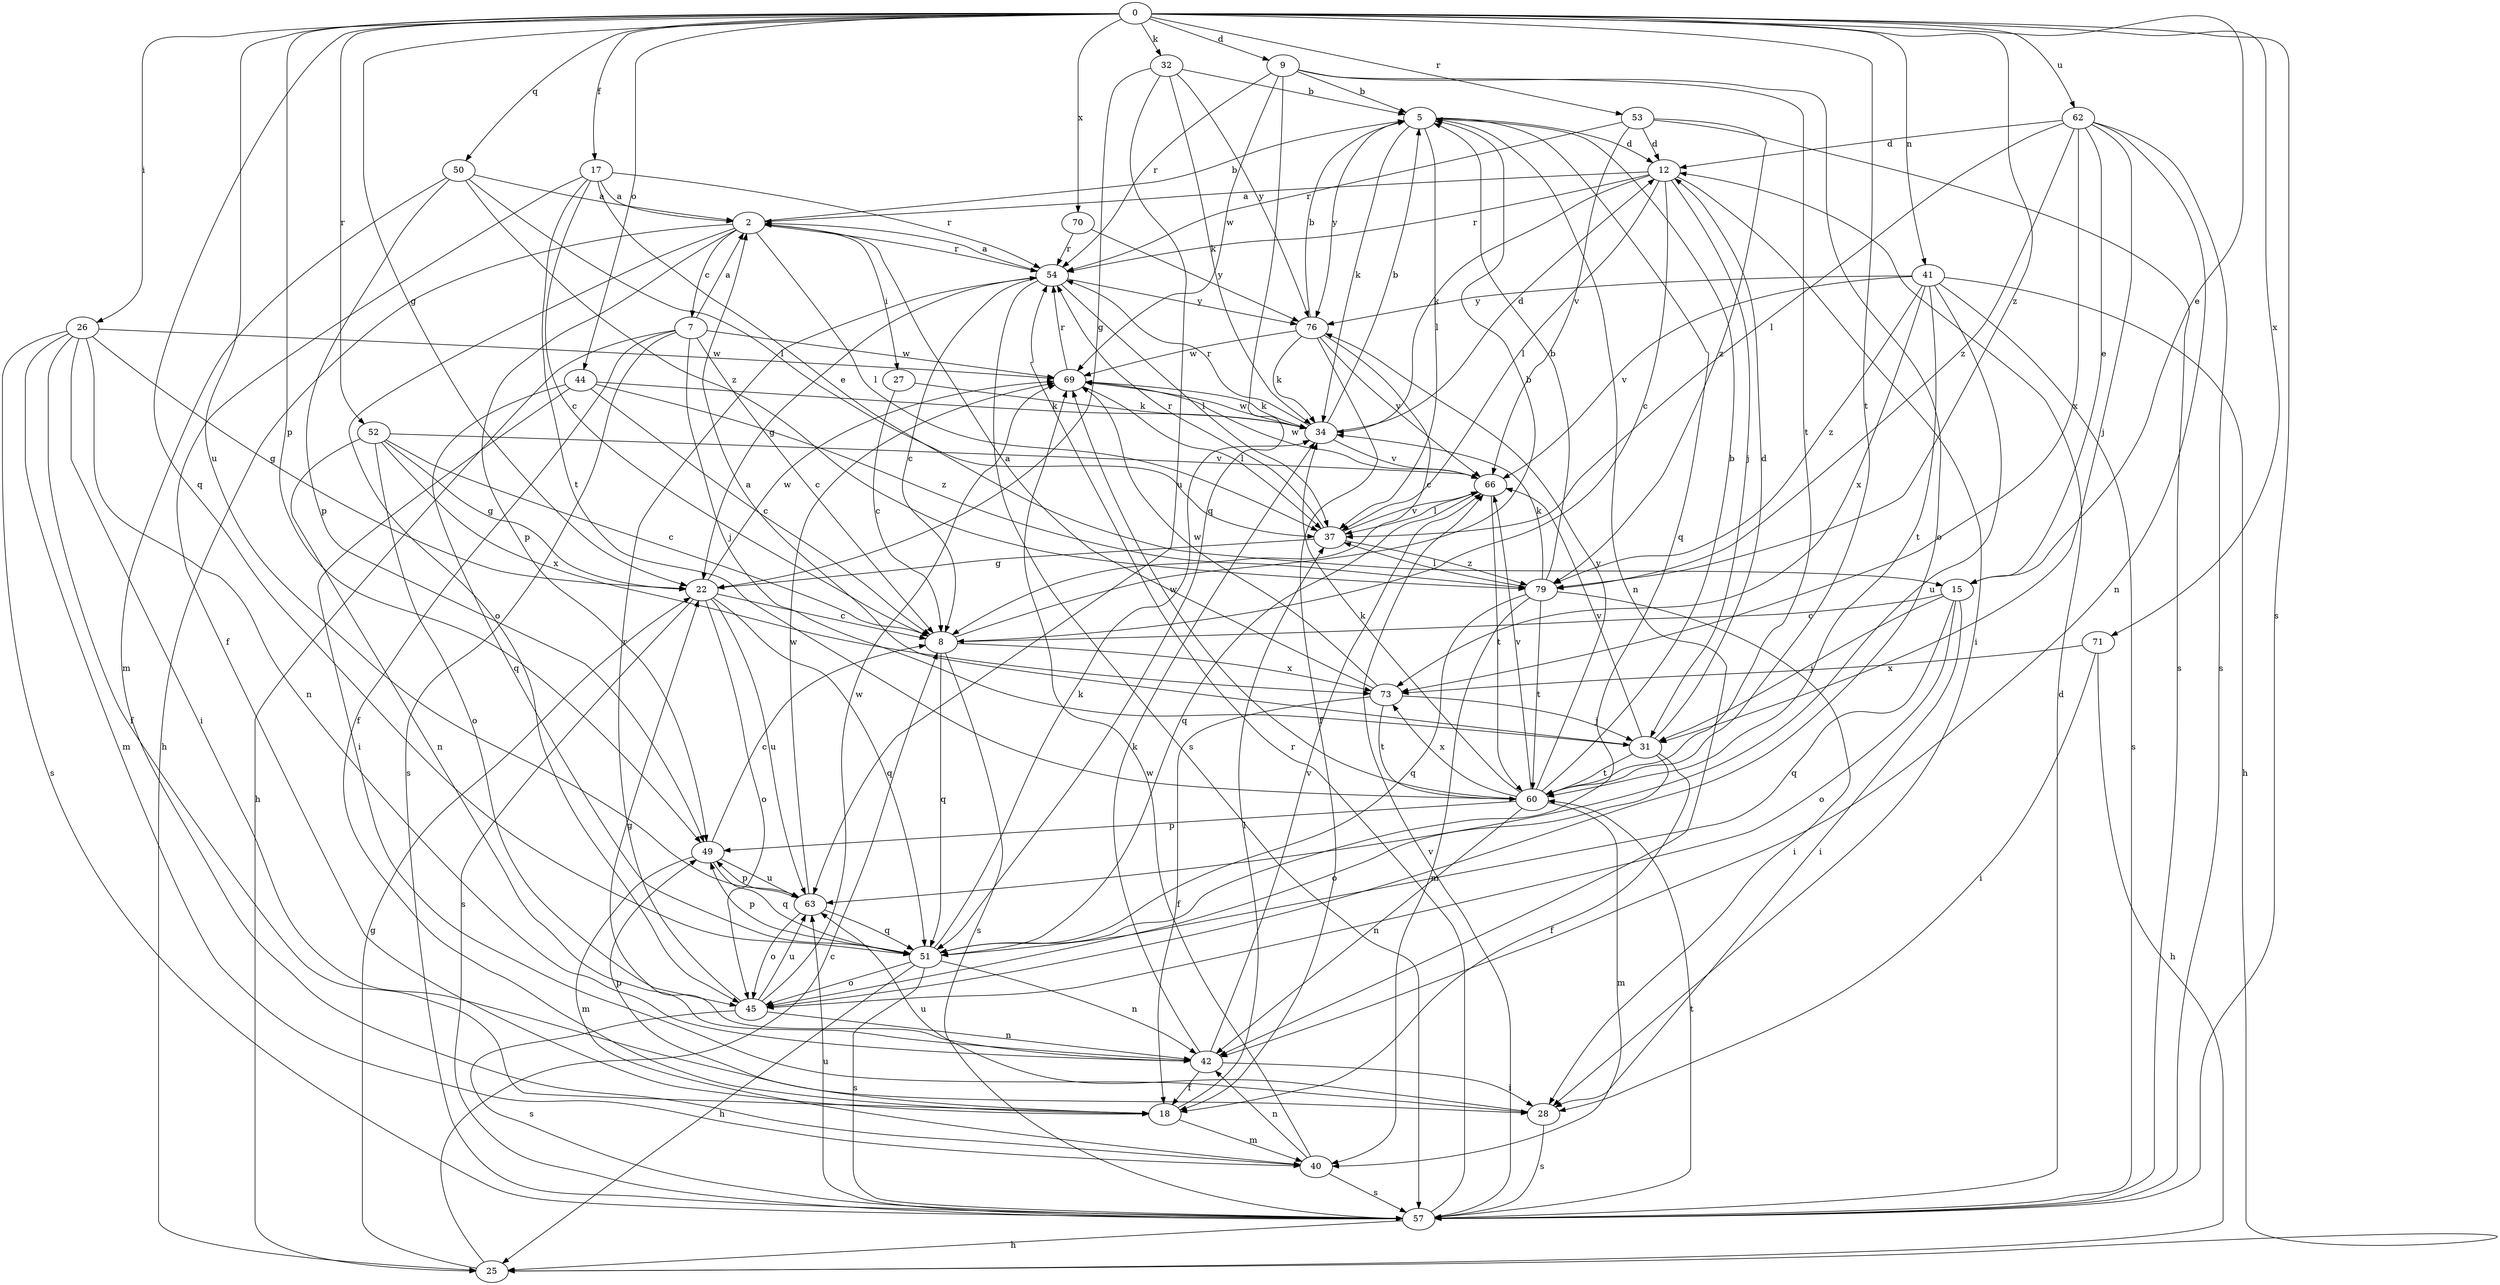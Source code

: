 strict digraph  {
0;
2;
5;
7;
8;
9;
12;
15;
17;
18;
22;
25;
26;
27;
28;
31;
32;
34;
37;
40;
41;
42;
44;
45;
49;
50;
51;
52;
53;
54;
57;
60;
62;
63;
66;
69;
70;
71;
73;
76;
79;
0 -> 9  [label=d];
0 -> 15  [label=e];
0 -> 17  [label=f];
0 -> 22  [label=g];
0 -> 26  [label=i];
0 -> 32  [label=k];
0 -> 41  [label=n];
0 -> 44  [label=o];
0 -> 49  [label=p];
0 -> 50  [label=q];
0 -> 51  [label=q];
0 -> 52  [label=r];
0 -> 53  [label=r];
0 -> 57  [label=s];
0 -> 60  [label=t];
0 -> 62  [label=u];
0 -> 63  [label=u];
0 -> 70  [label=x];
0 -> 71  [label=x];
0 -> 79  [label=z];
2 -> 5  [label=b];
2 -> 7  [label=c];
2 -> 25  [label=h];
2 -> 27  [label=i];
2 -> 37  [label=l];
2 -> 45  [label=o];
2 -> 49  [label=p];
2 -> 54  [label=r];
5 -> 12  [label=d];
5 -> 34  [label=k];
5 -> 37  [label=l];
5 -> 42  [label=n];
5 -> 51  [label=q];
5 -> 76  [label=y];
7 -> 2  [label=a];
7 -> 8  [label=c];
7 -> 18  [label=f];
7 -> 25  [label=h];
7 -> 31  [label=j];
7 -> 57  [label=s];
7 -> 69  [label=w];
8 -> 5  [label=b];
8 -> 51  [label=q];
8 -> 57  [label=s];
8 -> 73  [label=x];
9 -> 5  [label=b];
9 -> 45  [label=o];
9 -> 51  [label=q];
9 -> 54  [label=r];
9 -> 60  [label=t];
9 -> 69  [label=w];
12 -> 2  [label=a];
12 -> 8  [label=c];
12 -> 28  [label=i];
12 -> 31  [label=j];
12 -> 34  [label=k];
12 -> 37  [label=l];
12 -> 54  [label=r];
15 -> 8  [label=c];
15 -> 28  [label=i];
15 -> 31  [label=j];
15 -> 45  [label=o];
15 -> 51  [label=q];
17 -> 2  [label=a];
17 -> 8  [label=c];
17 -> 15  [label=e];
17 -> 18  [label=f];
17 -> 54  [label=r];
17 -> 60  [label=t];
18 -> 37  [label=l];
18 -> 40  [label=m];
18 -> 49  [label=p];
22 -> 8  [label=c];
22 -> 45  [label=o];
22 -> 51  [label=q];
22 -> 57  [label=s];
22 -> 63  [label=u];
22 -> 69  [label=w];
25 -> 8  [label=c];
25 -> 22  [label=g];
26 -> 18  [label=f];
26 -> 22  [label=g];
26 -> 28  [label=i];
26 -> 40  [label=m];
26 -> 42  [label=n];
26 -> 57  [label=s];
26 -> 69  [label=w];
27 -> 8  [label=c];
27 -> 34  [label=k];
28 -> 57  [label=s];
28 -> 63  [label=u];
31 -> 2  [label=a];
31 -> 12  [label=d];
31 -> 18  [label=f];
31 -> 45  [label=o];
31 -> 60  [label=t];
31 -> 66  [label=v];
32 -> 5  [label=b];
32 -> 22  [label=g];
32 -> 34  [label=k];
32 -> 63  [label=u];
32 -> 76  [label=y];
34 -> 5  [label=b];
34 -> 12  [label=d];
34 -> 54  [label=r];
34 -> 66  [label=v];
34 -> 69  [label=w];
37 -> 22  [label=g];
37 -> 54  [label=r];
37 -> 66  [label=v];
37 -> 79  [label=z];
40 -> 42  [label=n];
40 -> 57  [label=s];
40 -> 69  [label=w];
41 -> 25  [label=h];
41 -> 57  [label=s];
41 -> 60  [label=t];
41 -> 63  [label=u];
41 -> 66  [label=v];
41 -> 73  [label=x];
41 -> 76  [label=y];
41 -> 79  [label=z];
42 -> 18  [label=f];
42 -> 22  [label=g];
42 -> 28  [label=i];
42 -> 34  [label=k];
42 -> 66  [label=v];
44 -> 8  [label=c];
44 -> 28  [label=i];
44 -> 34  [label=k];
44 -> 51  [label=q];
44 -> 79  [label=z];
45 -> 42  [label=n];
45 -> 54  [label=r];
45 -> 57  [label=s];
45 -> 63  [label=u];
45 -> 69  [label=w];
49 -> 8  [label=c];
49 -> 40  [label=m];
49 -> 51  [label=q];
49 -> 63  [label=u];
50 -> 2  [label=a];
50 -> 37  [label=l];
50 -> 40  [label=m];
50 -> 49  [label=p];
50 -> 79  [label=z];
51 -> 25  [label=h];
51 -> 34  [label=k];
51 -> 42  [label=n];
51 -> 45  [label=o];
51 -> 49  [label=p];
51 -> 57  [label=s];
52 -> 8  [label=c];
52 -> 22  [label=g];
52 -> 42  [label=n];
52 -> 45  [label=o];
52 -> 66  [label=v];
52 -> 73  [label=x];
53 -> 12  [label=d];
53 -> 54  [label=r];
53 -> 57  [label=s];
53 -> 66  [label=v];
53 -> 79  [label=z];
54 -> 2  [label=a];
54 -> 8  [label=c];
54 -> 22  [label=g];
54 -> 37  [label=l];
54 -> 57  [label=s];
54 -> 76  [label=y];
57 -> 12  [label=d];
57 -> 25  [label=h];
57 -> 54  [label=r];
57 -> 60  [label=t];
57 -> 63  [label=u];
57 -> 66  [label=v];
60 -> 5  [label=b];
60 -> 34  [label=k];
60 -> 40  [label=m];
60 -> 42  [label=n];
60 -> 49  [label=p];
60 -> 66  [label=v];
60 -> 69  [label=w];
60 -> 73  [label=x];
60 -> 76  [label=y];
62 -> 12  [label=d];
62 -> 15  [label=e];
62 -> 31  [label=j];
62 -> 37  [label=l];
62 -> 42  [label=n];
62 -> 57  [label=s];
62 -> 73  [label=x];
62 -> 79  [label=z];
63 -> 45  [label=o];
63 -> 49  [label=p];
63 -> 51  [label=q];
63 -> 69  [label=w];
66 -> 37  [label=l];
66 -> 51  [label=q];
66 -> 60  [label=t];
66 -> 69  [label=w];
69 -> 34  [label=k];
69 -> 37  [label=l];
69 -> 54  [label=r];
70 -> 54  [label=r];
70 -> 76  [label=y];
71 -> 25  [label=h];
71 -> 28  [label=i];
71 -> 73  [label=x];
73 -> 2  [label=a];
73 -> 18  [label=f];
73 -> 31  [label=j];
73 -> 60  [label=t];
73 -> 69  [label=w];
76 -> 5  [label=b];
76 -> 8  [label=c];
76 -> 18  [label=f];
76 -> 34  [label=k];
76 -> 66  [label=v];
76 -> 69  [label=w];
79 -> 5  [label=b];
79 -> 28  [label=i];
79 -> 34  [label=k];
79 -> 37  [label=l];
79 -> 40  [label=m];
79 -> 51  [label=q];
79 -> 60  [label=t];
}
